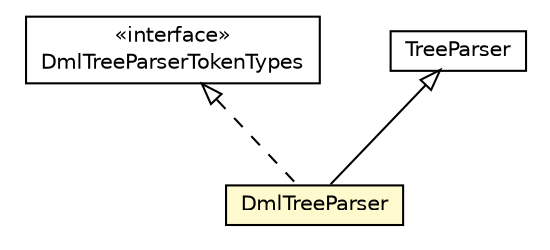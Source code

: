 #!/usr/local/bin/dot
#
# Class diagram 
# Generated by UMLGraph version 5.1 (http://www.umlgraph.org/)
#

digraph G {
	edge [fontname="Helvetica",fontsize=10,labelfontname="Helvetica",labelfontsize=10];
	node [fontname="Helvetica",fontsize=10,shape=plaintext];
	nodesep=0.25;
	ranksep=0.5;
	// pt.ist.fenixframework.dml.DmlTreeParserTokenTypes
	c46754 [label=<<table title="pt.ist.fenixframework.dml.DmlTreeParserTokenTypes" border="0" cellborder="1" cellspacing="0" cellpadding="2" port="p" href="./DmlTreeParserTokenTypes.html">
		<tr><td><table border="0" cellspacing="0" cellpadding="1">
<tr><td align="center" balign="center"> &#171;interface&#187; </td></tr>
<tr><td align="center" balign="center"> DmlTreeParserTokenTypes </td></tr>
		</table></td></tr>
		</table>>, fontname="Helvetica", fontcolor="black", fontsize=10.0];
	// pt.ist.fenixframework.dml.DmlTreeParser
	c46755 [label=<<table title="pt.ist.fenixframework.dml.DmlTreeParser" border="0" cellborder="1" cellspacing="0" cellpadding="2" port="p" bgcolor="lemonChiffon" href="./DmlTreeParser.html">
		<tr><td><table border="0" cellspacing="0" cellpadding="1">
<tr><td align="center" balign="center"> DmlTreeParser </td></tr>
		</table></td></tr>
		</table>>, fontname="Helvetica", fontcolor="black", fontsize=10.0];
	//pt.ist.fenixframework.dml.DmlTreeParser extends antlr.TreeParser
	c47034:p -> c46755:p [dir=back,arrowtail=empty];
	//pt.ist.fenixframework.dml.DmlTreeParser implements pt.ist.fenixframework.dml.DmlTreeParserTokenTypes
	c46754:p -> c46755:p [dir=back,arrowtail=empty,style=dashed];
	// antlr.TreeParser
	c47034 [label=<<table title="antlr.TreeParser" border="0" cellborder="1" cellspacing="0" cellpadding="2" port="p" href="http://java.sun.com/j2se/1.4.2/docs/api/antlr/TreeParser.html">
		<tr><td><table border="0" cellspacing="0" cellpadding="1">
<tr><td align="center" balign="center"> TreeParser </td></tr>
		</table></td></tr>
		</table>>, fontname="Helvetica", fontcolor="black", fontsize=10.0];
}

